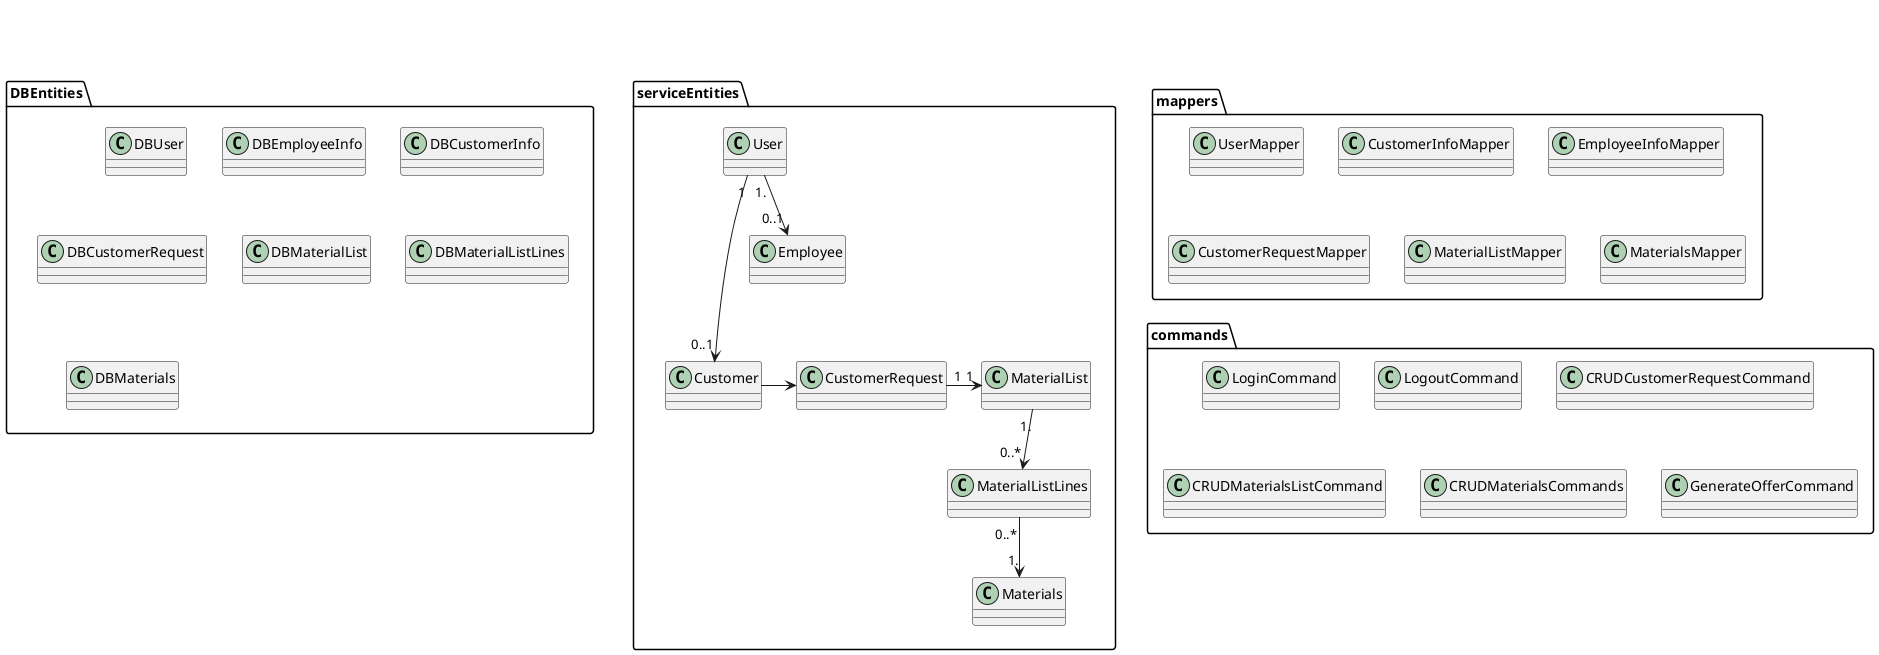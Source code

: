 @startuml

package mappers{
    
    class UserMapper{}

    class CustomerInfoMapper{}

    class EmployeeInfoMapper{}

    class CustomerRequestMapper{}

    class MaterialListMapper{}

    class MaterialListMapper{}

    class MaterialsMapper{}
}
DBEntities -[hidden]> serviceEntities
package serviceEntities{
    class User {}
    User "1." --> "0..1" Employee
    User "1" ---> "0..1" Customer

    class Employee {}

    class Customer{}
    Customer -> CustomerRequest
    class MaterialList{}
    MaterialList "1." --> "0..*" MaterialListLines

    class MaterialListLines{}
    MaterialListLines "0..*" --> "1." Materials

    class Materials{}

    class CustomerRequest{}
    CustomerRequest "1" -> "1" MaterialList
}
package commands {
    class LoginCommand{}
    class LogoutCommand{}
    class CRUDCustomerRequestCommand{}
    class CRUDMaterialsListCommand{}
    class CRUDMaterialsCommands{}
    class GenerateOfferCommand{}
}

package DBEntities{
    class DBUser{}
    class DBEmployeeInfo{}
    class DBCustomerInfo{}
    class DBCustomerRequest{}
    class DBMaterialList{}
    class DBMaterialListLines{}
    class DBMaterials{}
}
@enduml